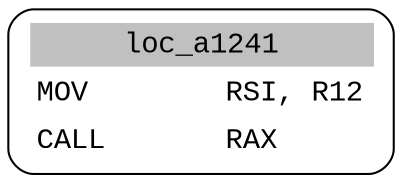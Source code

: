 digraph asm_graph {
1941 [
shape="Mrecord" fontname="Courier New"label =<<table border="0" cellborder="0" cellpadding="3"><tr><td align="center" colspan="2" bgcolor="grey">loc_a1241</td></tr><tr><td align="left">MOV        RSI, R12</td></tr><tr><td align="left">CALL       RAX</td></tr></table>> ];
}